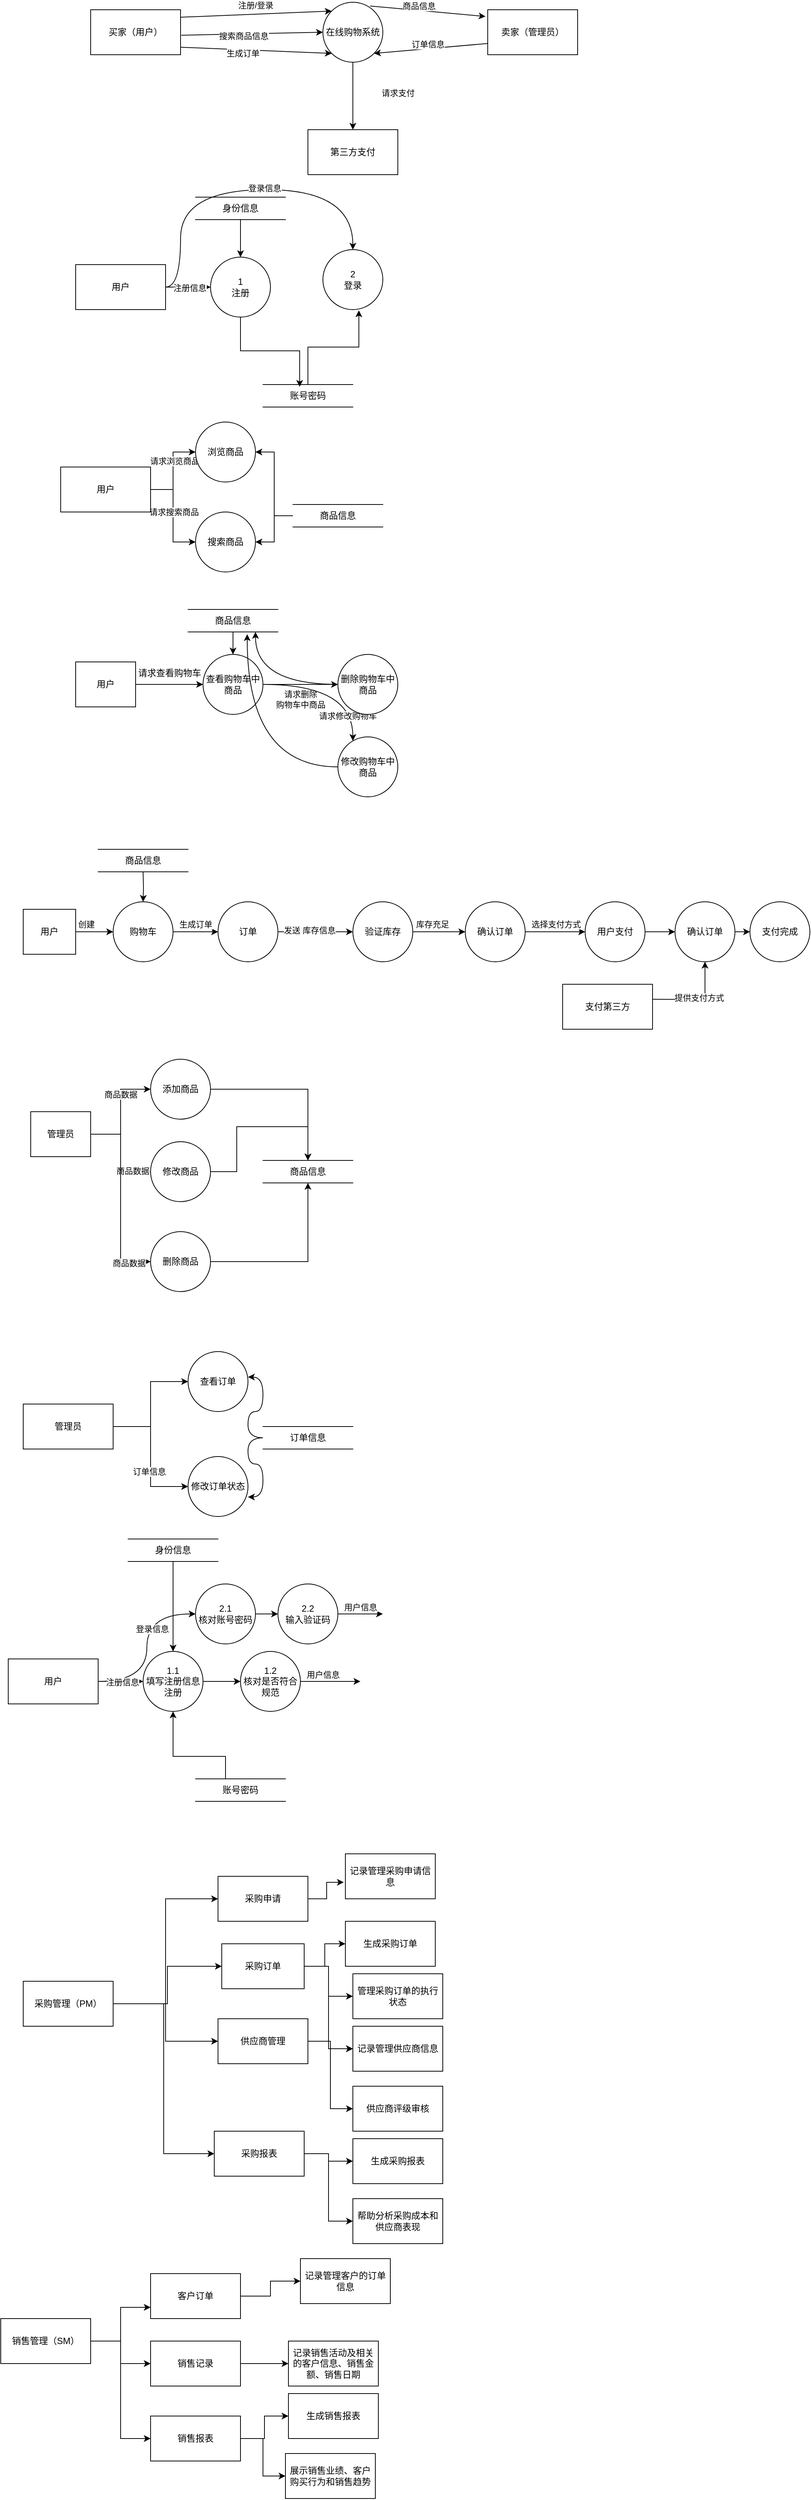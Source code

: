 <mxfile version="24.5.2" type="github">
  <diagram name="第 1 页" id="OVgKYMP4ivh8-fFgN5Tc">
    <mxGraphModel dx="1538" dy="912" grid="1" gridSize="10" guides="1" tooltips="1" connect="1" arrows="1" fold="1" page="1" pageScale="1" pageWidth="827" pageHeight="1169" math="0" shadow="0">
      <root>
        <mxCell id="0" />
        <mxCell id="1" parent="0" />
        <mxCell id="fMDlHmM9jTk3T69Y2GKd-1" value="买家（用户）" style="rounded=0;whiteSpace=wrap;html=1;" parent="1" vertex="1">
          <mxGeometry x="90" y="70" width="120" height="60" as="geometry" />
        </mxCell>
        <mxCell id="fMDlHmM9jTk3T69Y2GKd-3" value="在线购物系统" style="ellipse;whiteSpace=wrap;html=1;aspect=fixed;" parent="1" vertex="1">
          <mxGeometry x="400" y="60" width="80" height="80" as="geometry" />
        </mxCell>
        <mxCell id="fMDlHmM9jTk3T69Y2GKd-4" value="" style="endArrow=classic;html=1;rounded=0;entryX=0;entryY=0;entryDx=0;entryDy=0;" parent="1" target="fMDlHmM9jTk3T69Y2GKd-3" edge="1">
          <mxGeometry width="50" height="50" relative="1" as="geometry">
            <mxPoint x="210" y="80" as="sourcePoint" />
            <mxPoint x="400" y="80" as="targetPoint" />
          </mxGeometry>
        </mxCell>
        <mxCell id="fMDlHmM9jTk3T69Y2GKd-5" value="注册/登录" style="edgeLabel;html=1;align=center;verticalAlign=middle;resizable=0;points=[];" parent="fMDlHmM9jTk3T69Y2GKd-4" vertex="1" connectable="0">
          <mxGeometry x="0.412" y="-4" relative="1" as="geometry">
            <mxPoint x="-43" y="-14" as="offset" />
          </mxGeometry>
        </mxCell>
        <mxCell id="fMDlHmM9jTk3T69Y2GKd-6" value="" style="endArrow=classic;html=1;rounded=0;entryX=0;entryY=0.5;entryDx=0;entryDy=0;" parent="1" target="fMDlHmM9jTk3T69Y2GKd-3" edge="1">
          <mxGeometry width="50" height="50" relative="1" as="geometry">
            <mxPoint x="211" y="104" as="sourcePoint" />
            <mxPoint x="413" y="96" as="targetPoint" />
          </mxGeometry>
        </mxCell>
        <mxCell id="_0lABbxec2Y9qlzSPyYM-2" value="搜索商品信息" style="edgeLabel;html=1;align=center;verticalAlign=middle;resizable=0;points=[];" vertex="1" connectable="0" parent="fMDlHmM9jTk3T69Y2GKd-6">
          <mxGeometry x="-0.125" y="-2" relative="1" as="geometry">
            <mxPoint as="offset" />
          </mxGeometry>
        </mxCell>
        <mxCell id="_0lABbxec2Y9qlzSPyYM-3" value="" style="endArrow=classic;html=1;rounded=0;entryX=0;entryY=1;entryDx=0;entryDy=0;" edge="1" parent="1" target="fMDlHmM9jTk3T69Y2GKd-3">
          <mxGeometry width="50" height="50" relative="1" as="geometry">
            <mxPoint x="210" y="120" as="sourcePoint" />
            <mxPoint x="400" y="170" as="targetPoint" />
          </mxGeometry>
        </mxCell>
        <mxCell id="_0lABbxec2Y9qlzSPyYM-5" value="生成订单" style="edgeLabel;html=1;align=center;verticalAlign=middle;resizable=0;points=[];" vertex="1" connectable="0" parent="_0lABbxec2Y9qlzSPyYM-3">
          <mxGeometry x="-0.177" y="-4" relative="1" as="geometry">
            <mxPoint as="offset" />
          </mxGeometry>
        </mxCell>
        <mxCell id="_0lABbxec2Y9qlzSPyYM-7" value="卖家（管理员）" style="rounded=0;whiteSpace=wrap;html=1;" vertex="1" parent="1">
          <mxGeometry x="620" y="70" width="120" height="60" as="geometry" />
        </mxCell>
        <mxCell id="_0lABbxec2Y9qlzSPyYM-8" value="" style="endArrow=classic;html=1;rounded=0;exitX=0.788;exitY=0.063;exitDx=0;exitDy=0;exitPerimeter=0;entryX=-0.025;entryY=0.15;entryDx=0;entryDy=0;entryPerimeter=0;" edge="1" parent="1" source="fMDlHmM9jTk3T69Y2GKd-3" target="_0lABbxec2Y9qlzSPyYM-7">
          <mxGeometry width="50" height="50" relative="1" as="geometry">
            <mxPoint x="470" y="69" as="sourcePoint" />
            <mxPoint x="620" y="69" as="targetPoint" />
          </mxGeometry>
        </mxCell>
        <mxCell id="_0lABbxec2Y9qlzSPyYM-9" value="商品信息" style="edgeLabel;html=1;align=center;verticalAlign=middle;resizable=0;points=[];" vertex="1" connectable="0" parent="_0lABbxec2Y9qlzSPyYM-8">
          <mxGeometry x="0.412" y="-4" relative="1" as="geometry">
            <mxPoint x="-43" y="-14" as="offset" />
          </mxGeometry>
        </mxCell>
        <mxCell id="_0lABbxec2Y9qlzSPyYM-10" value="" style="endArrow=classic;html=1;rounded=0;entryX=1;entryY=1;entryDx=0;entryDy=0;exitX=0;exitY=0.75;exitDx=0;exitDy=0;" edge="1" parent="1" source="_0lABbxec2Y9qlzSPyYM-7" target="fMDlHmM9jTk3T69Y2GKd-3">
          <mxGeometry width="50" height="50" relative="1" as="geometry">
            <mxPoint x="720.0" y="140.0" as="sourcePoint" />
            <mxPoint x="490.0" y="140.0" as="targetPoint" />
          </mxGeometry>
        </mxCell>
        <mxCell id="_0lABbxec2Y9qlzSPyYM-11" value="订单信息" style="edgeLabel;html=1;align=center;verticalAlign=middle;resizable=0;points=[];" vertex="1" connectable="0" parent="_0lABbxec2Y9qlzSPyYM-10">
          <mxGeometry x="0.584" y="3" relative="1" as="geometry">
            <mxPoint x="40" y="-13" as="offset" />
          </mxGeometry>
        </mxCell>
        <mxCell id="_0lABbxec2Y9qlzSPyYM-13" value="第三方支付" style="rounded=0;whiteSpace=wrap;html=1;" vertex="1" parent="1">
          <mxGeometry x="380" y="230" width="120" height="60" as="geometry" />
        </mxCell>
        <mxCell id="_0lABbxec2Y9qlzSPyYM-14" value="" style="endArrow=classic;html=1;rounded=0;exitX=0.5;exitY=1;exitDx=0;exitDy=0;entryX=0.5;entryY=0;entryDx=0;entryDy=0;" edge="1" parent="1" source="fMDlHmM9jTk3T69Y2GKd-3" target="_0lABbxec2Y9qlzSPyYM-13">
          <mxGeometry width="50" height="50" relative="1" as="geometry">
            <mxPoint x="580.0" y="300.0" as="sourcePoint" />
            <mxPoint x="350.0" y="300.0" as="targetPoint" />
          </mxGeometry>
        </mxCell>
        <mxCell id="_0lABbxec2Y9qlzSPyYM-15" value="请求支付" style="edgeLabel;html=1;align=center;verticalAlign=middle;resizable=0;points=[];" vertex="1" connectable="0" parent="_0lABbxec2Y9qlzSPyYM-14">
          <mxGeometry x="0.584" y="3" relative="1" as="geometry">
            <mxPoint x="57" y="-31" as="offset" />
          </mxGeometry>
        </mxCell>
        <mxCell id="_0lABbxec2Y9qlzSPyYM-106" style="edgeStyle=orthogonalEdgeStyle;rounded=0;orthogonalLoop=1;jettySize=auto;html=1;entryX=0.5;entryY=0;entryDx=0;entryDy=0;curved=1;" edge="1" parent="1" source="_0lABbxec2Y9qlzSPyYM-16" target="_0lABbxec2Y9qlzSPyYM-26">
          <mxGeometry relative="1" as="geometry">
            <Array as="points">
              <mxPoint x="210" y="440" />
              <mxPoint x="210" y="310" />
              <mxPoint x="440" y="310" />
            </Array>
          </mxGeometry>
        </mxCell>
        <mxCell id="_0lABbxec2Y9qlzSPyYM-107" value="登录信息" style="edgeLabel;html=1;align=center;verticalAlign=middle;resizable=0;points=[];" vertex="1" connectable="0" parent="_0lABbxec2Y9qlzSPyYM-106">
          <mxGeometry x="0.14" y="2" relative="1" as="geometry">
            <mxPoint as="offset" />
          </mxGeometry>
        </mxCell>
        <mxCell id="_0lABbxec2Y9qlzSPyYM-16" value="用户" style="rounded=0;whiteSpace=wrap;html=1;" vertex="1" parent="1">
          <mxGeometry x="70" y="410" width="120" height="60" as="geometry" />
        </mxCell>
        <mxCell id="_0lABbxec2Y9qlzSPyYM-17" value="" style="endArrow=classic;html=1;rounded=0;entryX=0;entryY=0.5;entryDx=0;entryDy=0;" edge="1" parent="1" target="_0lABbxec2Y9qlzSPyYM-19">
          <mxGeometry width="50" height="50" relative="1" as="geometry">
            <mxPoint x="190" y="440" as="sourcePoint" />
            <mxPoint x="370" y="440" as="targetPoint" />
          </mxGeometry>
        </mxCell>
        <mxCell id="_0lABbxec2Y9qlzSPyYM-103" value="注册信息" style="edgeLabel;html=1;align=center;verticalAlign=middle;resizable=0;points=[];" vertex="1" connectable="0" parent="_0lABbxec2Y9qlzSPyYM-17">
          <mxGeometry x="0.071" y="-1" relative="1" as="geometry">
            <mxPoint as="offset" />
          </mxGeometry>
        </mxCell>
        <mxCell id="_0lABbxec2Y9qlzSPyYM-19" value="1&lt;br&gt;注册" style="ellipse;whiteSpace=wrap;html=1;aspect=fixed;" vertex="1" parent="1">
          <mxGeometry x="250" y="400" width="80" height="80" as="geometry" />
        </mxCell>
        <mxCell id="_0lABbxec2Y9qlzSPyYM-20" value="账号密码" style="shape=partialRectangle;whiteSpace=wrap;html=1;left=0;right=0;fillColor=none;" vertex="1" parent="1">
          <mxGeometry x="320" y="570" width="120" height="30" as="geometry" />
        </mxCell>
        <mxCell id="_0lABbxec2Y9qlzSPyYM-26" value="2&lt;br&gt;登录" style="ellipse;whiteSpace=wrap;html=1;aspect=fixed;" vertex="1" parent="1">
          <mxGeometry x="400" y="390" width="80" height="80" as="geometry" />
        </mxCell>
        <mxCell id="_0lABbxec2Y9qlzSPyYM-30" style="edgeStyle=orthogonalEdgeStyle;rounded=0;orthogonalLoop=1;jettySize=auto;html=1;entryX=0.5;entryY=0;entryDx=0;entryDy=0;" edge="1" parent="1" source="_0lABbxec2Y9qlzSPyYM-29" target="_0lABbxec2Y9qlzSPyYM-19">
          <mxGeometry relative="1" as="geometry" />
        </mxCell>
        <mxCell id="_0lABbxec2Y9qlzSPyYM-29" value="身份信息" style="shape=partialRectangle;whiteSpace=wrap;html=1;left=0;right=0;fillColor=none;" vertex="1" parent="1">
          <mxGeometry x="230" y="320" width="120" height="30" as="geometry" />
        </mxCell>
        <mxCell id="_0lABbxec2Y9qlzSPyYM-40" style="edgeStyle=orthogonalEdgeStyle;rounded=0;orthogonalLoop=1;jettySize=auto;html=1;entryX=0;entryY=0.5;entryDx=0;entryDy=0;" edge="1" parent="1" source="_0lABbxec2Y9qlzSPyYM-32" target="_0lABbxec2Y9qlzSPyYM-35">
          <mxGeometry relative="1" as="geometry" />
        </mxCell>
        <mxCell id="_0lABbxec2Y9qlzSPyYM-108" value="请求浏览商品" style="edgeLabel;html=1;align=center;verticalAlign=middle;resizable=0;points=[];" vertex="1" connectable="0" parent="_0lABbxec2Y9qlzSPyYM-40">
          <mxGeometry x="0.235" y="-2" relative="1" as="geometry">
            <mxPoint as="offset" />
          </mxGeometry>
        </mxCell>
        <mxCell id="_0lABbxec2Y9qlzSPyYM-42" style="edgeStyle=orthogonalEdgeStyle;rounded=0;orthogonalLoop=1;jettySize=auto;html=1;entryX=0;entryY=0.5;entryDx=0;entryDy=0;" edge="1" parent="1" source="_0lABbxec2Y9qlzSPyYM-32" target="_0lABbxec2Y9qlzSPyYM-38">
          <mxGeometry relative="1" as="geometry" />
        </mxCell>
        <mxCell id="_0lABbxec2Y9qlzSPyYM-109" value="请求搜索商品" style="edgeLabel;html=1;align=center;verticalAlign=middle;resizable=0;points=[];" vertex="1" connectable="0" parent="_0lABbxec2Y9qlzSPyYM-42">
          <mxGeometry x="-0.075" y="1" relative="1" as="geometry">
            <mxPoint as="offset" />
          </mxGeometry>
        </mxCell>
        <mxCell id="_0lABbxec2Y9qlzSPyYM-32" value="用户" style="rounded=0;whiteSpace=wrap;html=1;" vertex="1" parent="1">
          <mxGeometry x="50" y="680" width="120" height="60" as="geometry" />
        </mxCell>
        <mxCell id="_0lABbxec2Y9qlzSPyYM-35" value="浏览商品" style="ellipse;whiteSpace=wrap;html=1;aspect=fixed;" vertex="1" parent="1">
          <mxGeometry x="230" y="620" width="80" height="80" as="geometry" />
        </mxCell>
        <mxCell id="_0lABbxec2Y9qlzSPyYM-37" style="edgeStyle=orthogonalEdgeStyle;rounded=0;orthogonalLoop=1;jettySize=auto;html=1;exitX=0.5;exitY=1;exitDx=0;exitDy=0;" edge="1" parent="1">
          <mxGeometry relative="1" as="geometry">
            <mxPoint x="270" y="800" as="sourcePoint" />
            <mxPoint x="270" y="800" as="targetPoint" />
          </mxGeometry>
        </mxCell>
        <mxCell id="_0lABbxec2Y9qlzSPyYM-38" value="搜索商品" style="ellipse;whiteSpace=wrap;html=1;aspect=fixed;" vertex="1" parent="1">
          <mxGeometry x="230" y="740" width="80" height="80" as="geometry" />
        </mxCell>
        <mxCell id="_0lABbxec2Y9qlzSPyYM-43" style="edgeStyle=orthogonalEdgeStyle;rounded=0;orthogonalLoop=1;jettySize=auto;html=1;entryX=1;entryY=0.5;entryDx=0;entryDy=0;" edge="1" parent="1" source="_0lABbxec2Y9qlzSPyYM-39" target="_0lABbxec2Y9qlzSPyYM-35">
          <mxGeometry relative="1" as="geometry" />
        </mxCell>
        <mxCell id="_0lABbxec2Y9qlzSPyYM-45" style="edgeStyle=orthogonalEdgeStyle;rounded=0;orthogonalLoop=1;jettySize=auto;html=1;entryX=1;entryY=0.5;entryDx=0;entryDy=0;" edge="1" parent="1" source="_0lABbxec2Y9qlzSPyYM-39" target="_0lABbxec2Y9qlzSPyYM-38">
          <mxGeometry relative="1" as="geometry" />
        </mxCell>
        <mxCell id="_0lABbxec2Y9qlzSPyYM-39" value="商品信息" style="shape=partialRectangle;whiteSpace=wrap;html=1;left=0;right=0;fillColor=none;" vertex="1" parent="1">
          <mxGeometry x="360" y="730" width="120" height="30" as="geometry" />
        </mxCell>
        <mxCell id="_0lABbxec2Y9qlzSPyYM-48" style="edgeStyle=orthogonalEdgeStyle;rounded=0;orthogonalLoop=1;jettySize=auto;html=1;entryX=0;entryY=0.5;entryDx=0;entryDy=0;" edge="1" parent="1" source="_0lABbxec2Y9qlzSPyYM-46" target="_0lABbxec2Y9qlzSPyYM-47">
          <mxGeometry relative="1" as="geometry" />
        </mxCell>
        <mxCell id="_0lABbxec2Y9qlzSPyYM-46" value="用户" style="rounded=0;whiteSpace=wrap;html=1;" vertex="1" parent="1">
          <mxGeometry x="70" y="940" width="80" height="60" as="geometry" />
        </mxCell>
        <mxCell id="_0lABbxec2Y9qlzSPyYM-52" style="edgeStyle=orthogonalEdgeStyle;rounded=0;orthogonalLoop=1;jettySize=auto;html=1;entryX=0;entryY=0.5;entryDx=0;entryDy=0;" edge="1" parent="1" source="_0lABbxec2Y9qlzSPyYM-47" target="_0lABbxec2Y9qlzSPyYM-51">
          <mxGeometry relative="1" as="geometry" />
        </mxCell>
        <mxCell id="_0lABbxec2Y9qlzSPyYM-111" value="请求删除&lt;br&gt;购物车中商品" style="edgeLabel;html=1;align=center;verticalAlign=middle;resizable=0;points=[];" vertex="1" connectable="0" parent="_0lABbxec2Y9qlzSPyYM-52">
          <mxGeometry x="-0.397" y="2" relative="1" as="geometry">
            <mxPoint x="20" y="22" as="offset" />
          </mxGeometry>
        </mxCell>
        <mxCell id="_0lABbxec2Y9qlzSPyYM-112" style="edgeStyle=orthogonalEdgeStyle;rounded=0;orthogonalLoop=1;jettySize=auto;html=1;curved=1;" edge="1" parent="1" source="_0lABbxec2Y9qlzSPyYM-47" target="_0lABbxec2Y9qlzSPyYM-55">
          <mxGeometry relative="1" as="geometry">
            <Array as="points">
              <mxPoint x="440" y="970" />
            </Array>
          </mxGeometry>
        </mxCell>
        <mxCell id="_0lABbxec2Y9qlzSPyYM-113" value="请求修改购物车" style="edgeLabel;html=1;align=center;verticalAlign=middle;resizable=0;points=[];" vertex="1" connectable="0" parent="_0lABbxec2Y9qlzSPyYM-112">
          <mxGeometry x="0.654" y="-7" relative="1" as="geometry">
            <mxPoint as="offset" />
          </mxGeometry>
        </mxCell>
        <mxCell id="_0lABbxec2Y9qlzSPyYM-47" value="查看购物车中商品" style="ellipse;whiteSpace=wrap;html=1;aspect=fixed;" vertex="1" parent="1">
          <mxGeometry x="240" y="930" width="80" height="80" as="geometry" />
        </mxCell>
        <mxCell id="_0lABbxec2Y9qlzSPyYM-50" style="edgeStyle=orthogonalEdgeStyle;rounded=0;orthogonalLoop=1;jettySize=auto;html=1;" edge="1" parent="1" source="_0lABbxec2Y9qlzSPyYM-49" target="_0lABbxec2Y9qlzSPyYM-47">
          <mxGeometry relative="1" as="geometry" />
        </mxCell>
        <mxCell id="_0lABbxec2Y9qlzSPyYM-49" value="商品信息" style="shape=partialRectangle;whiteSpace=wrap;html=1;left=0;right=0;fillColor=none;" vertex="1" parent="1">
          <mxGeometry x="220" y="870" width="120" height="30" as="geometry" />
        </mxCell>
        <mxCell id="_0lABbxec2Y9qlzSPyYM-53" style="edgeStyle=orthogonalEdgeStyle;rounded=0;orthogonalLoop=1;jettySize=auto;html=1;entryX=0.75;entryY=1;entryDx=0;entryDy=0;curved=1;" edge="1" parent="1" source="_0lABbxec2Y9qlzSPyYM-51" target="_0lABbxec2Y9qlzSPyYM-49">
          <mxGeometry relative="1" as="geometry">
            <Array as="points">
              <mxPoint x="310" y="970" />
            </Array>
          </mxGeometry>
        </mxCell>
        <mxCell id="_0lABbxec2Y9qlzSPyYM-51" value="删除购物车中商品" style="ellipse;whiteSpace=wrap;html=1;aspect=fixed;" vertex="1" parent="1">
          <mxGeometry x="420" y="930" width="80" height="80" as="geometry" />
        </mxCell>
        <mxCell id="_0lABbxec2Y9qlzSPyYM-55" value="修改购物车中商品" style="ellipse;whiteSpace=wrap;html=1;aspect=fixed;" vertex="1" parent="1">
          <mxGeometry x="420" y="1040" width="80" height="80" as="geometry" />
        </mxCell>
        <mxCell id="_0lABbxec2Y9qlzSPyYM-56" style="edgeStyle=orthogonalEdgeStyle;rounded=0;orthogonalLoop=1;jettySize=auto;html=1;entryX=0.658;entryY=1.1;entryDx=0;entryDy=0;entryPerimeter=0;curved=1;" edge="1" parent="1" source="_0lABbxec2Y9qlzSPyYM-55" target="_0lABbxec2Y9qlzSPyYM-49">
          <mxGeometry relative="1" as="geometry" />
        </mxCell>
        <mxCell id="_0lABbxec2Y9qlzSPyYM-61" style="edgeStyle=orthogonalEdgeStyle;rounded=0;orthogonalLoop=1;jettySize=auto;html=1;entryX=0;entryY=0.5;entryDx=0;entryDy=0;" edge="1" parent="1" source="_0lABbxec2Y9qlzSPyYM-57" target="_0lABbxec2Y9qlzSPyYM-58">
          <mxGeometry relative="1" as="geometry" />
        </mxCell>
        <mxCell id="_0lABbxec2Y9qlzSPyYM-62" value="创建" style="edgeLabel;html=1;align=center;verticalAlign=middle;resizable=0;points=[];" vertex="1" connectable="0" parent="_0lABbxec2Y9qlzSPyYM-61">
          <mxGeometry x="0.314" y="2" relative="1" as="geometry">
            <mxPoint x="-19" y="-8" as="offset" />
          </mxGeometry>
        </mxCell>
        <mxCell id="_0lABbxec2Y9qlzSPyYM-57" value="用户" style="rounded=0;whiteSpace=wrap;html=1;" vertex="1" parent="1">
          <mxGeometry y="1270" width="70" height="60" as="geometry" />
        </mxCell>
        <mxCell id="_0lABbxec2Y9qlzSPyYM-66" value="生成订单" style="edgeStyle=orthogonalEdgeStyle;rounded=0;orthogonalLoop=1;jettySize=auto;html=1;entryX=0;entryY=0.5;entryDx=0;entryDy=0;" edge="1" parent="1" source="_0lABbxec2Y9qlzSPyYM-58" target="_0lABbxec2Y9qlzSPyYM-65">
          <mxGeometry y="10" relative="1" as="geometry">
            <mxPoint as="offset" />
          </mxGeometry>
        </mxCell>
        <mxCell id="_0lABbxec2Y9qlzSPyYM-58" value="购物车" style="ellipse;whiteSpace=wrap;html=1;aspect=fixed;" vertex="1" parent="1">
          <mxGeometry x="120" y="1260" width="80" height="80" as="geometry" />
        </mxCell>
        <mxCell id="_0lABbxec2Y9qlzSPyYM-64" style="edgeStyle=orthogonalEdgeStyle;rounded=0;orthogonalLoop=1;jettySize=auto;html=1;entryX=0.5;entryY=0;entryDx=0;entryDy=0;" edge="1" parent="1" target="_0lABbxec2Y9qlzSPyYM-58">
          <mxGeometry relative="1" as="geometry">
            <mxPoint x="160" y="1220" as="sourcePoint" />
          </mxGeometry>
        </mxCell>
        <mxCell id="_0lABbxec2Y9qlzSPyYM-63" value="商品信息" style="shape=partialRectangle;whiteSpace=wrap;html=1;left=0;right=0;fillColor=none;" vertex="1" parent="1">
          <mxGeometry x="100" y="1190" width="120" height="30" as="geometry" />
        </mxCell>
        <mxCell id="_0lABbxec2Y9qlzSPyYM-69" style="edgeStyle=orthogonalEdgeStyle;rounded=0;orthogonalLoop=1;jettySize=auto;html=1;entryX=0;entryY=0.5;entryDx=0;entryDy=0;" edge="1" parent="1" source="_0lABbxec2Y9qlzSPyYM-65" target="_0lABbxec2Y9qlzSPyYM-68">
          <mxGeometry relative="1" as="geometry" />
        </mxCell>
        <mxCell id="_0lABbxec2Y9qlzSPyYM-70" value="发送 库存信息" style="edgeLabel;html=1;align=center;verticalAlign=middle;resizable=0;points=[];" vertex="1" connectable="0" parent="_0lABbxec2Y9qlzSPyYM-69">
          <mxGeometry x="-0.16" y="2" relative="1" as="geometry">
            <mxPoint as="offset" />
          </mxGeometry>
        </mxCell>
        <mxCell id="_0lABbxec2Y9qlzSPyYM-65" value="订单" style="ellipse;whiteSpace=wrap;html=1;aspect=fixed;" vertex="1" parent="1">
          <mxGeometry x="260" y="1260" width="80" height="80" as="geometry" />
        </mxCell>
        <mxCell id="_0lABbxec2Y9qlzSPyYM-72" style="edgeStyle=orthogonalEdgeStyle;rounded=0;orthogonalLoop=1;jettySize=auto;html=1;entryX=0;entryY=0.5;entryDx=0;entryDy=0;" edge="1" parent="1" source="_0lABbxec2Y9qlzSPyYM-68" target="_0lABbxec2Y9qlzSPyYM-71">
          <mxGeometry relative="1" as="geometry" />
        </mxCell>
        <mxCell id="_0lABbxec2Y9qlzSPyYM-73" value="库存充足" style="edgeLabel;html=1;align=center;verticalAlign=middle;resizable=0;points=[];" vertex="1" connectable="0" parent="_0lABbxec2Y9qlzSPyYM-72">
          <mxGeometry x="0.383" y="3" relative="1" as="geometry">
            <mxPoint x="-23" y="-7" as="offset" />
          </mxGeometry>
        </mxCell>
        <mxCell id="_0lABbxec2Y9qlzSPyYM-68" value="验证库存" style="ellipse;whiteSpace=wrap;html=1;aspect=fixed;" vertex="1" parent="1">
          <mxGeometry x="440" y="1260" width="80" height="80" as="geometry" />
        </mxCell>
        <mxCell id="_0lABbxec2Y9qlzSPyYM-76" style="edgeStyle=orthogonalEdgeStyle;rounded=0;orthogonalLoop=1;jettySize=auto;html=1;entryX=0;entryY=0.5;entryDx=0;entryDy=0;" edge="1" parent="1" source="_0lABbxec2Y9qlzSPyYM-71" target="_0lABbxec2Y9qlzSPyYM-75">
          <mxGeometry relative="1" as="geometry" />
        </mxCell>
        <mxCell id="_0lABbxec2Y9qlzSPyYM-77" value="选择支付方式" style="edgeLabel;html=1;align=center;verticalAlign=middle;resizable=0;points=[];" vertex="1" connectable="0" parent="_0lABbxec2Y9qlzSPyYM-76">
          <mxGeometry x="-0.1" y="1" relative="1" as="geometry">
            <mxPoint x="5" y="-9" as="offset" />
          </mxGeometry>
        </mxCell>
        <mxCell id="_0lABbxec2Y9qlzSPyYM-71" value="确认订单" style="ellipse;whiteSpace=wrap;html=1;aspect=fixed;" vertex="1" parent="1">
          <mxGeometry x="590" y="1260" width="80" height="80" as="geometry" />
        </mxCell>
        <mxCell id="_0lABbxec2Y9qlzSPyYM-79" style="edgeStyle=orthogonalEdgeStyle;rounded=0;orthogonalLoop=1;jettySize=auto;html=1;entryX=0;entryY=0.5;entryDx=0;entryDy=0;" edge="1" parent="1" source="_0lABbxec2Y9qlzSPyYM-75" target="_0lABbxec2Y9qlzSPyYM-78">
          <mxGeometry relative="1" as="geometry" />
        </mxCell>
        <mxCell id="_0lABbxec2Y9qlzSPyYM-75" value="用户支付" style="ellipse;whiteSpace=wrap;html=1;aspect=fixed;" vertex="1" parent="1">
          <mxGeometry x="750" y="1260" width="80" height="80" as="geometry" />
        </mxCell>
        <mxCell id="_0lABbxec2Y9qlzSPyYM-85" style="edgeStyle=orthogonalEdgeStyle;rounded=0;orthogonalLoop=1;jettySize=auto;html=1;entryX=0;entryY=0.5;entryDx=0;entryDy=0;" edge="1" parent="1" source="_0lABbxec2Y9qlzSPyYM-78" target="_0lABbxec2Y9qlzSPyYM-84">
          <mxGeometry relative="1" as="geometry" />
        </mxCell>
        <mxCell id="_0lABbxec2Y9qlzSPyYM-78" value="确认订单" style="ellipse;whiteSpace=wrap;html=1;aspect=fixed;" vertex="1" parent="1">
          <mxGeometry x="870" y="1260" width="80" height="80" as="geometry" />
        </mxCell>
        <mxCell id="_0lABbxec2Y9qlzSPyYM-81" style="edgeStyle=orthogonalEdgeStyle;rounded=0;orthogonalLoop=1;jettySize=auto;html=1;" edge="1" parent="1" target="_0lABbxec2Y9qlzSPyYM-78">
          <mxGeometry relative="1" as="geometry">
            <mxPoint x="840" y="1390" as="sourcePoint" />
          </mxGeometry>
        </mxCell>
        <mxCell id="_0lABbxec2Y9qlzSPyYM-82" value="提供支付方式" style="edgeLabel;html=1;align=center;verticalAlign=middle;resizable=0;points=[];" vertex="1" connectable="0" parent="_0lABbxec2Y9qlzSPyYM-81">
          <mxGeometry x="0.033" y="3" relative="1" as="geometry">
            <mxPoint as="offset" />
          </mxGeometry>
        </mxCell>
        <mxCell id="_0lABbxec2Y9qlzSPyYM-80" value="支付第三方" style="rounded=0;whiteSpace=wrap;html=1;" vertex="1" parent="1">
          <mxGeometry x="720" y="1370" width="120" height="60" as="geometry" />
        </mxCell>
        <mxCell id="_0lABbxec2Y9qlzSPyYM-84" value="支付完成" style="ellipse;whiteSpace=wrap;html=1;aspect=fixed;" vertex="1" parent="1">
          <mxGeometry x="970" y="1260" width="80" height="80" as="geometry" />
        </mxCell>
        <mxCell id="_0lABbxec2Y9qlzSPyYM-91" style="edgeStyle=orthogonalEdgeStyle;rounded=0;orthogonalLoop=1;jettySize=auto;html=1;entryX=0;entryY=0.5;entryDx=0;entryDy=0;" edge="1" parent="1" source="_0lABbxec2Y9qlzSPyYM-86" target="_0lABbxec2Y9qlzSPyYM-87">
          <mxGeometry relative="1" as="geometry" />
        </mxCell>
        <mxCell id="_0lABbxec2Y9qlzSPyYM-115" value="商品数据" style="edgeLabel;html=1;align=center;verticalAlign=middle;resizable=0;points=[];" vertex="1" connectable="0" parent="_0lABbxec2Y9qlzSPyYM-91">
          <mxGeometry x="0.334" relative="1" as="geometry">
            <mxPoint as="offset" />
          </mxGeometry>
        </mxCell>
        <mxCell id="_0lABbxec2Y9qlzSPyYM-92" style="edgeStyle=orthogonalEdgeStyle;rounded=0;orthogonalLoop=1;jettySize=auto;html=1;entryX=0;entryY=0.5;entryDx=0;entryDy=0;" edge="1" parent="1" source="_0lABbxec2Y9qlzSPyYM-86" target="_0lABbxec2Y9qlzSPyYM-88">
          <mxGeometry relative="1" as="geometry" />
        </mxCell>
        <mxCell id="_0lABbxec2Y9qlzSPyYM-116" value="商品数据" style="edgeLabel;html=1;align=center;verticalAlign=middle;resizable=0;points=[];" vertex="1" connectable="0" parent="_0lABbxec2Y9qlzSPyYM-92">
          <mxGeometry x="0.633" y="1" relative="1" as="geometry">
            <mxPoint as="offset" />
          </mxGeometry>
        </mxCell>
        <mxCell id="_0lABbxec2Y9qlzSPyYM-93" style="edgeStyle=orthogonalEdgeStyle;rounded=0;orthogonalLoop=1;jettySize=auto;html=1;entryX=0;entryY=0.5;entryDx=0;entryDy=0;" edge="1" parent="1" source="_0lABbxec2Y9qlzSPyYM-86" target="_0lABbxec2Y9qlzSPyYM-89">
          <mxGeometry relative="1" as="geometry" />
        </mxCell>
        <mxCell id="_0lABbxec2Y9qlzSPyYM-117" value="商品数据" style="edgeLabel;html=1;align=center;verticalAlign=middle;resizable=0;points=[];" vertex="1" connectable="0" parent="_0lABbxec2Y9qlzSPyYM-93">
          <mxGeometry x="0.763" y="-2" relative="1" as="geometry">
            <mxPoint as="offset" />
          </mxGeometry>
        </mxCell>
        <mxCell id="_0lABbxec2Y9qlzSPyYM-86" value="管理员" style="rounded=0;whiteSpace=wrap;html=1;" vertex="1" parent="1">
          <mxGeometry x="10" y="1540" width="80" height="60" as="geometry" />
        </mxCell>
        <mxCell id="_0lABbxec2Y9qlzSPyYM-95" style="edgeStyle=orthogonalEdgeStyle;rounded=0;orthogonalLoop=1;jettySize=auto;html=1;entryX=0.5;entryY=0;entryDx=0;entryDy=0;" edge="1" parent="1" source="_0lABbxec2Y9qlzSPyYM-87" target="_0lABbxec2Y9qlzSPyYM-90">
          <mxGeometry relative="1" as="geometry" />
        </mxCell>
        <mxCell id="_0lABbxec2Y9qlzSPyYM-87" value="添加商品" style="ellipse;whiteSpace=wrap;html=1;aspect=fixed;" vertex="1" parent="1">
          <mxGeometry x="170" y="1470" width="80" height="80" as="geometry" />
        </mxCell>
        <mxCell id="_0lABbxec2Y9qlzSPyYM-94" style="edgeStyle=orthogonalEdgeStyle;rounded=0;orthogonalLoop=1;jettySize=auto;html=1;entryX=0.5;entryY=0;entryDx=0;entryDy=0;" edge="1" parent="1" source="_0lABbxec2Y9qlzSPyYM-88" target="_0lABbxec2Y9qlzSPyYM-90">
          <mxGeometry relative="1" as="geometry" />
        </mxCell>
        <mxCell id="_0lABbxec2Y9qlzSPyYM-88" value="修改商品" style="ellipse;whiteSpace=wrap;html=1;aspect=fixed;" vertex="1" parent="1">
          <mxGeometry x="170" y="1580" width="80" height="80" as="geometry" />
        </mxCell>
        <mxCell id="_0lABbxec2Y9qlzSPyYM-96" style="edgeStyle=orthogonalEdgeStyle;rounded=0;orthogonalLoop=1;jettySize=auto;html=1;entryX=0.5;entryY=1;entryDx=0;entryDy=0;" edge="1" parent="1" source="_0lABbxec2Y9qlzSPyYM-89" target="_0lABbxec2Y9qlzSPyYM-90">
          <mxGeometry relative="1" as="geometry" />
        </mxCell>
        <mxCell id="_0lABbxec2Y9qlzSPyYM-89" value="删除商品" style="ellipse;whiteSpace=wrap;html=1;aspect=fixed;" vertex="1" parent="1">
          <mxGeometry x="170" y="1700" width="80" height="80" as="geometry" />
        </mxCell>
        <mxCell id="_0lABbxec2Y9qlzSPyYM-90" value="商品信息" style="shape=partialRectangle;whiteSpace=wrap;html=1;left=0;right=0;fillColor=none;" vertex="1" parent="1">
          <mxGeometry x="320" y="1605" width="120" height="30" as="geometry" />
        </mxCell>
        <mxCell id="_0lABbxec2Y9qlzSPyYM-120" style="edgeStyle=orthogonalEdgeStyle;rounded=0;orthogonalLoop=1;jettySize=auto;html=1;entryX=0;entryY=0.5;entryDx=0;entryDy=0;" edge="1" parent="1" source="_0lABbxec2Y9qlzSPyYM-100" target="_0lABbxec2Y9qlzSPyYM-118">
          <mxGeometry relative="1" as="geometry" />
        </mxCell>
        <mxCell id="_0lABbxec2Y9qlzSPyYM-121" style="edgeStyle=orthogonalEdgeStyle;rounded=0;orthogonalLoop=1;jettySize=auto;html=1;entryX=0;entryY=0.5;entryDx=0;entryDy=0;" edge="1" parent="1" source="_0lABbxec2Y9qlzSPyYM-100" target="_0lABbxec2Y9qlzSPyYM-119">
          <mxGeometry relative="1" as="geometry" />
        </mxCell>
        <mxCell id="_0lABbxec2Y9qlzSPyYM-123" value="订单信息" style="edgeLabel;html=1;align=center;verticalAlign=middle;resizable=0;points=[];" vertex="1" connectable="0" parent="_0lABbxec2Y9qlzSPyYM-121">
          <mxGeometry x="0.222" y="-2" relative="1" as="geometry">
            <mxPoint as="offset" />
          </mxGeometry>
        </mxCell>
        <mxCell id="_0lABbxec2Y9qlzSPyYM-100" value="管理员" style="rounded=0;whiteSpace=wrap;html=1;" vertex="1" parent="1">
          <mxGeometry y="1930" width="120" height="60" as="geometry" />
        </mxCell>
        <mxCell id="_0lABbxec2Y9qlzSPyYM-104" style="edgeStyle=orthogonalEdgeStyle;rounded=0;orthogonalLoop=1;jettySize=auto;html=1;entryX=0.005;entryY=0.405;entryDx=0;entryDy=0;entryPerimeter=0;strokeColor=none;curved=1;" edge="1" parent="1" source="_0lABbxec2Y9qlzSPyYM-16" target="_0lABbxec2Y9qlzSPyYM-26">
          <mxGeometry relative="1" as="geometry" />
        </mxCell>
        <mxCell id="_0lABbxec2Y9qlzSPyYM-110" value="请求查看购物车" style="text;html=1;align=center;verticalAlign=middle;resizable=0;points=[];autosize=1;strokeColor=none;fillColor=none;" vertex="1" parent="1">
          <mxGeometry x="140" y="940" width="110" height="30" as="geometry" />
        </mxCell>
        <mxCell id="_0lABbxec2Y9qlzSPyYM-118" value="查看订单" style="ellipse;whiteSpace=wrap;html=1;aspect=fixed;" vertex="1" parent="1">
          <mxGeometry x="220" y="1860" width="80" height="80" as="geometry" />
        </mxCell>
        <mxCell id="_0lABbxec2Y9qlzSPyYM-119" value="修改订单状态" style="ellipse;whiteSpace=wrap;html=1;aspect=fixed;" vertex="1" parent="1">
          <mxGeometry x="220" y="2000" width="80" height="80" as="geometry" />
        </mxCell>
        <mxCell id="_0lABbxec2Y9qlzSPyYM-124" value="订单信息" style="shape=partialRectangle;whiteSpace=wrap;html=1;left=0;right=0;fillColor=none;" vertex="1" parent="1">
          <mxGeometry x="320" y="1960" width="120" height="30" as="geometry" />
        </mxCell>
        <mxCell id="_0lABbxec2Y9qlzSPyYM-125" style="edgeStyle=orthogonalEdgeStyle;rounded=0;orthogonalLoop=1;jettySize=auto;html=1;entryX=1;entryY=0.425;entryDx=0;entryDy=0;entryPerimeter=0;curved=1;" edge="1" parent="1" source="_0lABbxec2Y9qlzSPyYM-124" target="_0lABbxec2Y9qlzSPyYM-118">
          <mxGeometry relative="1" as="geometry" />
        </mxCell>
        <mxCell id="_0lABbxec2Y9qlzSPyYM-126" style="edgeStyle=orthogonalEdgeStyle;rounded=0;orthogonalLoop=1;jettySize=auto;html=1;entryX=1;entryY=0.675;entryDx=0;entryDy=0;entryPerimeter=0;curved=1;" edge="1" parent="1" source="_0lABbxec2Y9qlzSPyYM-124" target="_0lABbxec2Y9qlzSPyYM-119">
          <mxGeometry relative="1" as="geometry" />
        </mxCell>
        <mxCell id="_0lABbxec2Y9qlzSPyYM-143" style="edgeStyle=orthogonalEdgeStyle;rounded=0;orthogonalLoop=1;jettySize=auto;html=1;entryX=0;entryY=0.5;entryDx=0;entryDy=0;curved=1;" edge="1" parent="1" source="_0lABbxec2Y9qlzSPyYM-129" target="_0lABbxec2Y9qlzSPyYM-135">
          <mxGeometry relative="1" as="geometry" />
        </mxCell>
        <mxCell id="_0lABbxec2Y9qlzSPyYM-145" value="登录信息" style="edgeLabel;html=1;align=center;verticalAlign=middle;resizable=0;points=[];" vertex="1" connectable="0" parent="_0lABbxec2Y9qlzSPyYM-143">
          <mxGeometry x="0.227" y="-7" relative="1" as="geometry">
            <mxPoint as="offset" />
          </mxGeometry>
        </mxCell>
        <mxCell id="_0lABbxec2Y9qlzSPyYM-129" value="用户" style="rounded=0;whiteSpace=wrap;html=1;" vertex="1" parent="1">
          <mxGeometry x="-20" y="2270" width="120" height="60" as="geometry" />
        </mxCell>
        <mxCell id="_0lABbxec2Y9qlzSPyYM-130" value="" style="endArrow=classic;html=1;rounded=0;entryX=0;entryY=0.5;entryDx=0;entryDy=0;" edge="1" parent="1" target="_0lABbxec2Y9qlzSPyYM-132">
          <mxGeometry width="50" height="50" relative="1" as="geometry">
            <mxPoint x="100" y="2300" as="sourcePoint" />
            <mxPoint x="280" y="2300" as="targetPoint" />
          </mxGeometry>
        </mxCell>
        <mxCell id="_0lABbxec2Y9qlzSPyYM-131" value="注册信息" style="edgeLabel;html=1;align=center;verticalAlign=middle;resizable=0;points=[];" vertex="1" connectable="0" parent="_0lABbxec2Y9qlzSPyYM-130">
          <mxGeometry x="0.071" y="-1" relative="1" as="geometry">
            <mxPoint as="offset" />
          </mxGeometry>
        </mxCell>
        <mxCell id="_0lABbxec2Y9qlzSPyYM-150" style="edgeStyle=orthogonalEdgeStyle;rounded=0;orthogonalLoop=1;jettySize=auto;html=1;entryX=0;entryY=0.5;entryDx=0;entryDy=0;" edge="1" parent="1" source="_0lABbxec2Y9qlzSPyYM-132" target="_0lABbxec2Y9qlzSPyYM-149">
          <mxGeometry relative="1" as="geometry" />
        </mxCell>
        <mxCell id="_0lABbxec2Y9qlzSPyYM-132" value="1.1&lt;br&gt;填写注册信息注册" style="ellipse;whiteSpace=wrap;html=1;aspect=fixed;" vertex="1" parent="1">
          <mxGeometry x="160" y="2260" width="80" height="80" as="geometry" />
        </mxCell>
        <mxCell id="_0lABbxec2Y9qlzSPyYM-133" style="edgeStyle=orthogonalEdgeStyle;rounded=0;orthogonalLoop=1;jettySize=auto;html=1;entryX=0.5;entryY=1;entryDx=0;entryDy=0;" edge="1" parent="1" source="_0lABbxec2Y9qlzSPyYM-134" target="_0lABbxec2Y9qlzSPyYM-132">
          <mxGeometry relative="1" as="geometry">
            <Array as="points">
              <mxPoint x="270" y="2400" />
              <mxPoint x="200" y="2400" />
            </Array>
          </mxGeometry>
        </mxCell>
        <mxCell id="_0lABbxec2Y9qlzSPyYM-134" value="账号密码" style="shape=partialRectangle;whiteSpace=wrap;html=1;left=0;right=0;fillColor=none;" vertex="1" parent="1">
          <mxGeometry x="230" y="2430" width="120" height="30" as="geometry" />
        </mxCell>
        <mxCell id="_0lABbxec2Y9qlzSPyYM-144" style="edgeStyle=orthogonalEdgeStyle;rounded=0;orthogonalLoop=1;jettySize=auto;html=1;entryX=0;entryY=0.5;entryDx=0;entryDy=0;" edge="1" parent="1" source="_0lABbxec2Y9qlzSPyYM-135" target="_0lABbxec2Y9qlzSPyYM-140">
          <mxGeometry relative="1" as="geometry" />
        </mxCell>
        <mxCell id="_0lABbxec2Y9qlzSPyYM-135" value="2.1&lt;br&gt;核对账号密码" style="ellipse;whiteSpace=wrap;html=1;aspect=fixed;" vertex="1" parent="1">
          <mxGeometry x="230" y="2170" width="80" height="80" as="geometry" />
        </mxCell>
        <mxCell id="_0lABbxec2Y9qlzSPyYM-137" style="edgeStyle=orthogonalEdgeStyle;rounded=0;orthogonalLoop=1;jettySize=auto;html=1;entryX=0.5;entryY=0;entryDx=0;entryDy=0;" edge="1" parent="1" source="_0lABbxec2Y9qlzSPyYM-138" target="_0lABbxec2Y9qlzSPyYM-132">
          <mxGeometry relative="1" as="geometry" />
        </mxCell>
        <mxCell id="_0lABbxec2Y9qlzSPyYM-138" value="身份信息" style="shape=partialRectangle;whiteSpace=wrap;html=1;left=0;right=0;fillColor=none;" vertex="1" parent="1">
          <mxGeometry x="140" y="2110" width="120" height="30" as="geometry" />
        </mxCell>
        <mxCell id="_0lABbxec2Y9qlzSPyYM-147" style="edgeStyle=orthogonalEdgeStyle;rounded=0;orthogonalLoop=1;jettySize=auto;html=1;" edge="1" parent="1" source="_0lABbxec2Y9qlzSPyYM-140">
          <mxGeometry relative="1" as="geometry">
            <mxPoint x="480" y="2210" as="targetPoint" />
          </mxGeometry>
        </mxCell>
        <mxCell id="_0lABbxec2Y9qlzSPyYM-148" value="用户信息" style="edgeLabel;html=1;align=center;verticalAlign=middle;resizable=0;points=[];" vertex="1" connectable="0" parent="_0lABbxec2Y9qlzSPyYM-147">
          <mxGeometry x="0.175" y="3" relative="1" as="geometry">
            <mxPoint x="-5" y="-7" as="offset" />
          </mxGeometry>
        </mxCell>
        <mxCell id="_0lABbxec2Y9qlzSPyYM-140" value="2.2&lt;br&gt;&lt;div&gt;输入验证码&lt;/div&gt;" style="ellipse;whiteSpace=wrap;html=1;aspect=fixed;" vertex="1" parent="1">
          <mxGeometry x="340" y="2170" width="80" height="80" as="geometry" />
        </mxCell>
        <mxCell id="_0lABbxec2Y9qlzSPyYM-141" style="edgeStyle=orthogonalEdgeStyle;rounded=0;orthogonalLoop=1;jettySize=auto;html=1;entryX=0.408;entryY=0.1;entryDx=0;entryDy=0;entryPerimeter=0;" edge="1" parent="1" source="_0lABbxec2Y9qlzSPyYM-19" target="_0lABbxec2Y9qlzSPyYM-20">
          <mxGeometry relative="1" as="geometry" />
        </mxCell>
        <mxCell id="_0lABbxec2Y9qlzSPyYM-142" style="edgeStyle=orthogonalEdgeStyle;rounded=0;orthogonalLoop=1;jettySize=auto;html=1;entryX=0.6;entryY=1.013;entryDx=0;entryDy=0;entryPerimeter=0;" edge="1" parent="1" source="_0lABbxec2Y9qlzSPyYM-20" target="_0lABbxec2Y9qlzSPyYM-26">
          <mxGeometry relative="1" as="geometry" />
        </mxCell>
        <mxCell id="_0lABbxec2Y9qlzSPyYM-152" style="edgeStyle=orthogonalEdgeStyle;rounded=0;orthogonalLoop=1;jettySize=auto;html=1;" edge="1" parent="1" source="_0lABbxec2Y9qlzSPyYM-149">
          <mxGeometry relative="1" as="geometry">
            <mxPoint x="450" y="2300" as="targetPoint" />
          </mxGeometry>
        </mxCell>
        <mxCell id="_0lABbxec2Y9qlzSPyYM-153" value="用户信息" style="edgeLabel;html=1;align=center;verticalAlign=middle;resizable=0;points=[];" vertex="1" connectable="0" parent="_0lABbxec2Y9qlzSPyYM-152">
          <mxGeometry x="0.08" y="-3" relative="1" as="geometry">
            <mxPoint x="-13" y="-13" as="offset" />
          </mxGeometry>
        </mxCell>
        <mxCell id="_0lABbxec2Y9qlzSPyYM-149" value="1.2&lt;div&gt;核对是否符合规范&lt;/div&gt;" style="ellipse;whiteSpace=wrap;html=1;aspect=fixed;" vertex="1" parent="1">
          <mxGeometry x="290" y="2260" width="80" height="80" as="geometry" />
        </mxCell>
        <mxCell id="_0lABbxec2Y9qlzSPyYM-164" style="edgeStyle=orthogonalEdgeStyle;rounded=0;orthogonalLoop=1;jettySize=auto;html=1;entryX=0;entryY=0.5;entryDx=0;entryDy=0;" edge="1" parent="1" source="_0lABbxec2Y9qlzSPyYM-154" target="_0lABbxec2Y9qlzSPyYM-155">
          <mxGeometry relative="1" as="geometry" />
        </mxCell>
        <mxCell id="_0lABbxec2Y9qlzSPyYM-165" style="edgeStyle=orthogonalEdgeStyle;rounded=0;orthogonalLoop=1;jettySize=auto;html=1;entryX=0;entryY=0.5;entryDx=0;entryDy=0;" edge="1" parent="1" source="_0lABbxec2Y9qlzSPyYM-154" target="_0lABbxec2Y9qlzSPyYM-156">
          <mxGeometry relative="1" as="geometry" />
        </mxCell>
        <mxCell id="_0lABbxec2Y9qlzSPyYM-166" style="edgeStyle=orthogonalEdgeStyle;rounded=0;orthogonalLoop=1;jettySize=auto;html=1;entryX=0;entryY=0.5;entryDx=0;entryDy=0;" edge="1" parent="1" source="_0lABbxec2Y9qlzSPyYM-154" target="_0lABbxec2Y9qlzSPyYM-157">
          <mxGeometry relative="1" as="geometry" />
        </mxCell>
        <mxCell id="_0lABbxec2Y9qlzSPyYM-167" style="edgeStyle=orthogonalEdgeStyle;rounded=0;orthogonalLoop=1;jettySize=auto;html=1;entryX=0;entryY=0.5;entryDx=0;entryDy=0;" edge="1" parent="1" source="_0lABbxec2Y9qlzSPyYM-154" target="_0lABbxec2Y9qlzSPyYM-158">
          <mxGeometry relative="1" as="geometry" />
        </mxCell>
        <mxCell id="_0lABbxec2Y9qlzSPyYM-154" value="采购管理（PM）" style="rounded=0;whiteSpace=wrap;html=1;" vertex="1" parent="1">
          <mxGeometry y="2700" width="120" height="60" as="geometry" />
        </mxCell>
        <mxCell id="_0lABbxec2Y9qlzSPyYM-155" value="采购申请" style="rounded=0;whiteSpace=wrap;html=1;" vertex="1" parent="1">
          <mxGeometry x="260" y="2560" width="120" height="60" as="geometry" />
        </mxCell>
        <mxCell id="_0lABbxec2Y9qlzSPyYM-169" style="edgeStyle=orthogonalEdgeStyle;rounded=0;orthogonalLoop=1;jettySize=auto;html=1;entryX=0;entryY=0.5;entryDx=0;entryDy=0;" edge="1" parent="1" source="_0lABbxec2Y9qlzSPyYM-156" target="_0lABbxec2Y9qlzSPyYM-160">
          <mxGeometry relative="1" as="geometry" />
        </mxCell>
        <mxCell id="_0lABbxec2Y9qlzSPyYM-170" style="edgeStyle=orthogonalEdgeStyle;rounded=0;orthogonalLoop=1;jettySize=auto;html=1;entryX=0;entryY=0.5;entryDx=0;entryDy=0;" edge="1" parent="1" source="_0lABbxec2Y9qlzSPyYM-156" target="_0lABbxec2Y9qlzSPyYM-161">
          <mxGeometry relative="1" as="geometry" />
        </mxCell>
        <mxCell id="_0lABbxec2Y9qlzSPyYM-171" style="edgeStyle=orthogonalEdgeStyle;rounded=0;orthogonalLoop=1;jettySize=auto;html=1;entryX=0;entryY=0.5;entryDx=0;entryDy=0;" edge="1" parent="1" source="_0lABbxec2Y9qlzSPyYM-156" target="_0lABbxec2Y9qlzSPyYM-162">
          <mxGeometry relative="1" as="geometry" />
        </mxCell>
        <mxCell id="_0lABbxec2Y9qlzSPyYM-156" value="采购订单" style="rounded=0;whiteSpace=wrap;html=1;" vertex="1" parent="1">
          <mxGeometry x="265" y="2650" width="110" height="60" as="geometry" />
        </mxCell>
        <mxCell id="_0lABbxec2Y9qlzSPyYM-172" style="edgeStyle=orthogonalEdgeStyle;rounded=0;orthogonalLoop=1;jettySize=auto;html=1;entryX=0;entryY=0.5;entryDx=0;entryDy=0;" edge="1" parent="1" source="_0lABbxec2Y9qlzSPyYM-157" target="_0lABbxec2Y9qlzSPyYM-162">
          <mxGeometry relative="1" as="geometry" />
        </mxCell>
        <mxCell id="_0lABbxec2Y9qlzSPyYM-174" style="edgeStyle=orthogonalEdgeStyle;rounded=0;orthogonalLoop=1;jettySize=auto;html=1;entryX=0;entryY=0.5;entryDx=0;entryDy=0;" edge="1" parent="1" source="_0lABbxec2Y9qlzSPyYM-157" target="_0lABbxec2Y9qlzSPyYM-173">
          <mxGeometry relative="1" as="geometry" />
        </mxCell>
        <mxCell id="_0lABbxec2Y9qlzSPyYM-157" value="供应商管理" style="rounded=0;whiteSpace=wrap;html=1;" vertex="1" parent="1">
          <mxGeometry x="260" y="2750" width="120" height="60" as="geometry" />
        </mxCell>
        <mxCell id="_0lABbxec2Y9qlzSPyYM-178" style="edgeStyle=orthogonalEdgeStyle;rounded=0;orthogonalLoop=1;jettySize=auto;html=1;" edge="1" parent="1" source="_0lABbxec2Y9qlzSPyYM-158" target="_0lABbxec2Y9qlzSPyYM-175">
          <mxGeometry relative="1" as="geometry" />
        </mxCell>
        <mxCell id="_0lABbxec2Y9qlzSPyYM-179" style="edgeStyle=orthogonalEdgeStyle;rounded=0;orthogonalLoop=1;jettySize=auto;html=1;entryX=0;entryY=0.5;entryDx=0;entryDy=0;" edge="1" parent="1" source="_0lABbxec2Y9qlzSPyYM-158" target="_0lABbxec2Y9qlzSPyYM-176">
          <mxGeometry relative="1" as="geometry" />
        </mxCell>
        <mxCell id="_0lABbxec2Y9qlzSPyYM-158" value="采购报表" style="rounded=0;whiteSpace=wrap;html=1;" vertex="1" parent="1">
          <mxGeometry x="255" y="2900" width="120" height="60" as="geometry" />
        </mxCell>
        <mxCell id="_0lABbxec2Y9qlzSPyYM-159" value="记录管理采购申请信息" style="rounded=0;whiteSpace=wrap;html=1;" vertex="1" parent="1">
          <mxGeometry x="430" y="2530" width="120" height="60" as="geometry" />
        </mxCell>
        <mxCell id="_0lABbxec2Y9qlzSPyYM-160" value="生成采购订单" style="rounded=0;whiteSpace=wrap;html=1;" vertex="1" parent="1">
          <mxGeometry x="430" y="2620" width="120" height="60" as="geometry" />
        </mxCell>
        <mxCell id="_0lABbxec2Y9qlzSPyYM-161" value="管理采购订单的执行状态" style="rounded=0;whiteSpace=wrap;html=1;" vertex="1" parent="1">
          <mxGeometry x="440" y="2690" width="120" height="60" as="geometry" />
        </mxCell>
        <mxCell id="_0lABbxec2Y9qlzSPyYM-162" value="记录管理供应商信息" style="rounded=0;whiteSpace=wrap;html=1;" vertex="1" parent="1">
          <mxGeometry x="440" y="2760" width="120" height="60" as="geometry" />
        </mxCell>
        <mxCell id="_0lABbxec2Y9qlzSPyYM-168" style="edgeStyle=orthogonalEdgeStyle;rounded=0;orthogonalLoop=1;jettySize=auto;html=1;entryX=-0.018;entryY=0.633;entryDx=0;entryDy=0;entryPerimeter=0;" edge="1" parent="1" source="_0lABbxec2Y9qlzSPyYM-155" target="_0lABbxec2Y9qlzSPyYM-159">
          <mxGeometry relative="1" as="geometry" />
        </mxCell>
        <mxCell id="_0lABbxec2Y9qlzSPyYM-173" value="供应商评级审核" style="rounded=0;whiteSpace=wrap;html=1;" vertex="1" parent="1">
          <mxGeometry x="440" y="2840" width="120" height="60" as="geometry" />
        </mxCell>
        <mxCell id="_0lABbxec2Y9qlzSPyYM-175" value="生成采购报表" style="rounded=0;whiteSpace=wrap;html=1;" vertex="1" parent="1">
          <mxGeometry x="440" y="2910" width="120" height="60" as="geometry" />
        </mxCell>
        <mxCell id="_0lABbxec2Y9qlzSPyYM-176" value="帮助分析采购成本和供应商表现" style="rounded=0;whiteSpace=wrap;html=1;" vertex="1" parent="1">
          <mxGeometry x="440" y="2990" width="120" height="60" as="geometry" />
        </mxCell>
        <mxCell id="_0lABbxec2Y9qlzSPyYM-188" style="edgeStyle=orthogonalEdgeStyle;rounded=0;orthogonalLoop=1;jettySize=auto;html=1;entryX=0;entryY=0.75;entryDx=0;entryDy=0;" edge="1" parent="1" source="_0lABbxec2Y9qlzSPyYM-180" target="_0lABbxec2Y9qlzSPyYM-181">
          <mxGeometry relative="1" as="geometry" />
        </mxCell>
        <mxCell id="_0lABbxec2Y9qlzSPyYM-189" style="edgeStyle=orthogonalEdgeStyle;rounded=0;orthogonalLoop=1;jettySize=auto;html=1;entryX=0;entryY=0.5;entryDx=0;entryDy=0;" edge="1" parent="1" source="_0lABbxec2Y9qlzSPyYM-180" target="_0lABbxec2Y9qlzSPyYM-182">
          <mxGeometry relative="1" as="geometry" />
        </mxCell>
        <mxCell id="_0lABbxec2Y9qlzSPyYM-190" style="edgeStyle=orthogonalEdgeStyle;rounded=0;orthogonalLoop=1;jettySize=auto;html=1;entryX=0;entryY=0.5;entryDx=0;entryDy=0;" edge="1" parent="1" source="_0lABbxec2Y9qlzSPyYM-180" target="_0lABbxec2Y9qlzSPyYM-183">
          <mxGeometry relative="1" as="geometry" />
        </mxCell>
        <mxCell id="_0lABbxec2Y9qlzSPyYM-180" value="销售管理（SM）" style="rounded=0;whiteSpace=wrap;html=1;" vertex="1" parent="1">
          <mxGeometry x="-30" y="3150" width="120" height="60" as="geometry" />
        </mxCell>
        <mxCell id="_0lABbxec2Y9qlzSPyYM-191" style="edgeStyle=orthogonalEdgeStyle;rounded=0;orthogonalLoop=1;jettySize=auto;html=1;entryX=0;entryY=0.5;entryDx=0;entryDy=0;" edge="1" parent="1" source="_0lABbxec2Y9qlzSPyYM-181" target="_0lABbxec2Y9qlzSPyYM-184">
          <mxGeometry relative="1" as="geometry" />
        </mxCell>
        <mxCell id="_0lABbxec2Y9qlzSPyYM-181" value="客户订单" style="rounded=0;whiteSpace=wrap;html=1;" vertex="1" parent="1">
          <mxGeometry x="170" y="3090" width="120" height="60" as="geometry" />
        </mxCell>
        <mxCell id="_0lABbxec2Y9qlzSPyYM-196" style="edgeStyle=orthogonalEdgeStyle;rounded=0;orthogonalLoop=1;jettySize=auto;html=1;entryX=0;entryY=0.5;entryDx=0;entryDy=0;" edge="1" parent="1" source="_0lABbxec2Y9qlzSPyYM-182" target="_0lABbxec2Y9qlzSPyYM-195">
          <mxGeometry relative="1" as="geometry" />
        </mxCell>
        <mxCell id="_0lABbxec2Y9qlzSPyYM-182" value="销售记录" style="rounded=0;whiteSpace=wrap;html=1;" vertex="1" parent="1">
          <mxGeometry x="170" y="3180" width="120" height="60" as="geometry" />
        </mxCell>
        <mxCell id="_0lABbxec2Y9qlzSPyYM-192" style="edgeStyle=orthogonalEdgeStyle;rounded=0;orthogonalLoop=1;jettySize=auto;html=1;entryX=0;entryY=0.5;entryDx=0;entryDy=0;" edge="1" parent="1" source="_0lABbxec2Y9qlzSPyYM-183" target="_0lABbxec2Y9qlzSPyYM-185">
          <mxGeometry relative="1" as="geometry" />
        </mxCell>
        <mxCell id="_0lABbxec2Y9qlzSPyYM-194" style="edgeStyle=orthogonalEdgeStyle;rounded=0;orthogonalLoop=1;jettySize=auto;html=1;entryX=0;entryY=0.5;entryDx=0;entryDy=0;" edge="1" parent="1" source="_0lABbxec2Y9qlzSPyYM-183" target="_0lABbxec2Y9qlzSPyYM-186">
          <mxGeometry relative="1" as="geometry" />
        </mxCell>
        <mxCell id="_0lABbxec2Y9qlzSPyYM-183" value="销售报表" style="rounded=0;whiteSpace=wrap;html=1;" vertex="1" parent="1">
          <mxGeometry x="170" y="3280" width="120" height="60" as="geometry" />
        </mxCell>
        <mxCell id="_0lABbxec2Y9qlzSPyYM-184" value="记录管理客户的订单信息" style="rounded=0;whiteSpace=wrap;html=1;" vertex="1" parent="1">
          <mxGeometry x="370" y="3070" width="120" height="60" as="geometry" />
        </mxCell>
        <mxCell id="_0lABbxec2Y9qlzSPyYM-185" value="生成销售报表" style="rounded=0;whiteSpace=wrap;html=1;" vertex="1" parent="1">
          <mxGeometry x="354" y="3250" width="120" height="60" as="geometry" />
        </mxCell>
        <mxCell id="_0lABbxec2Y9qlzSPyYM-186" value="展示销售业绩、客户购买行为和销售趋势" style="rounded=0;whiteSpace=wrap;html=1;" vertex="1" parent="1">
          <mxGeometry x="350" y="3330" width="120" height="60" as="geometry" />
        </mxCell>
        <mxCell id="_0lABbxec2Y9qlzSPyYM-195" value="记录销售活动及相关的客户信息、销售金额、销售日期" style="rounded=0;whiteSpace=wrap;html=1;" vertex="1" parent="1">
          <mxGeometry x="354" y="3180" width="120" height="60" as="geometry" />
        </mxCell>
      </root>
    </mxGraphModel>
  </diagram>
</mxfile>
